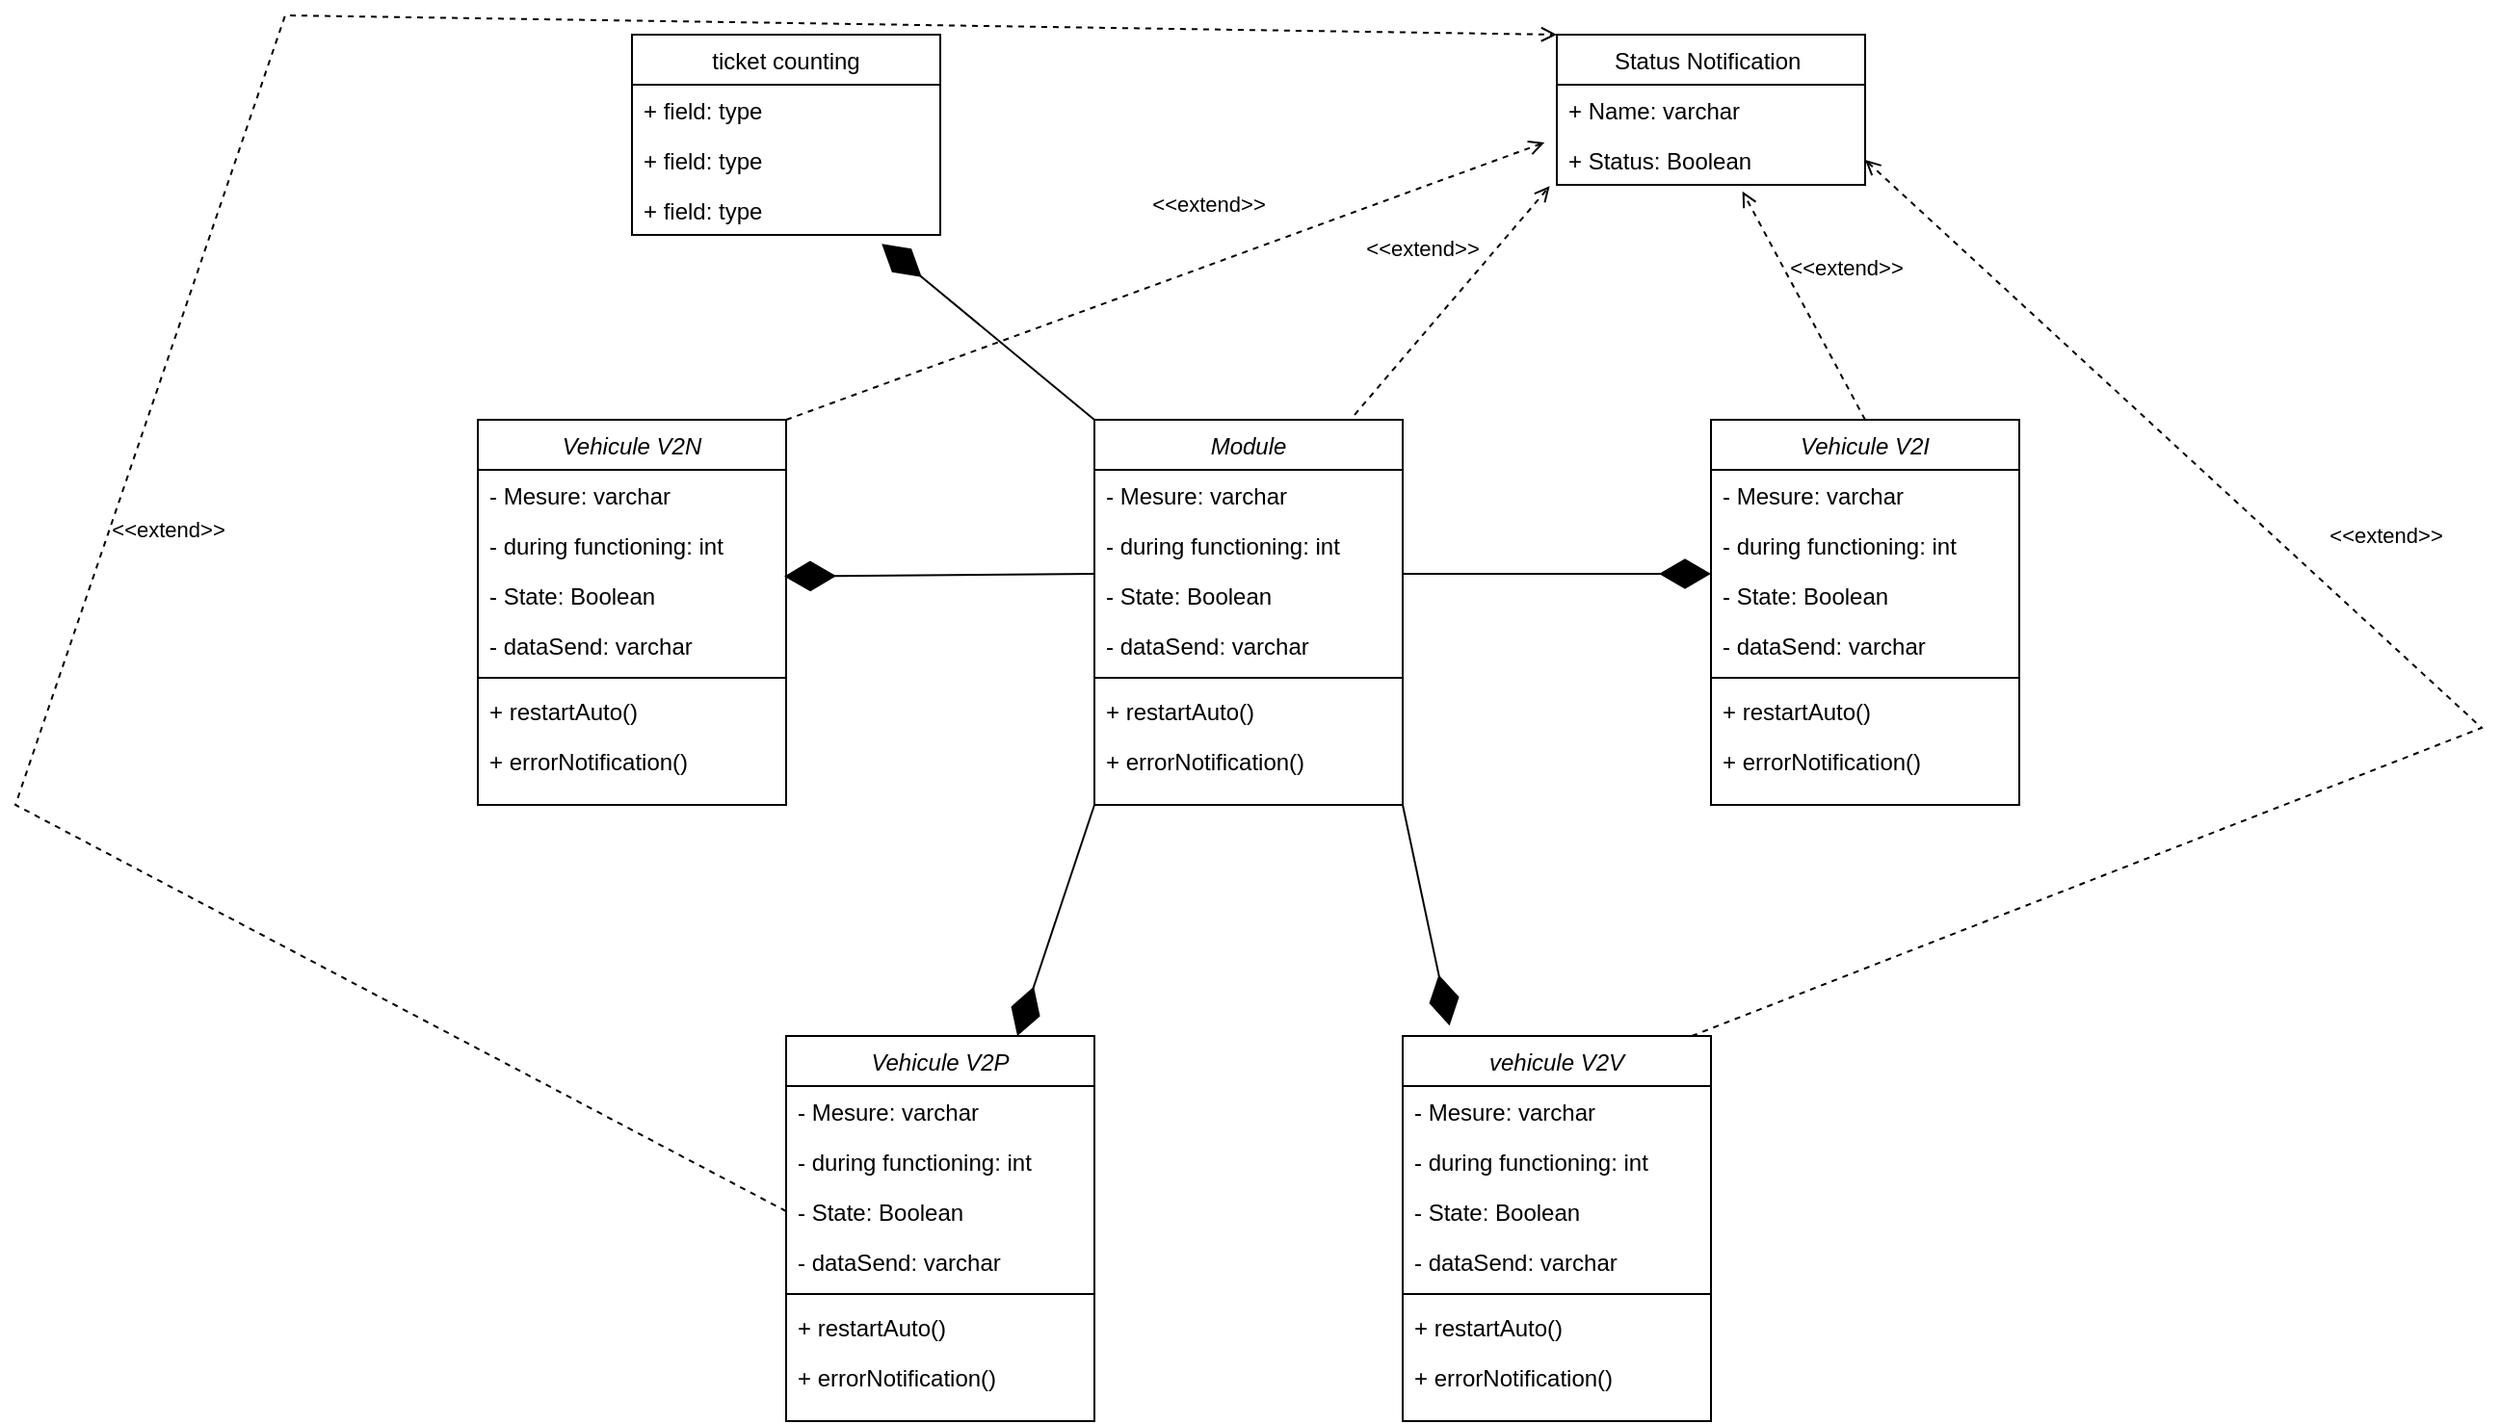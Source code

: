 <mxfile version="16.5.1" type="device"><diagram id="C5RBs43oDa-KdzZeNtuy" name="Page-1"><mxGraphModel dx="1581" dy="804" grid="1" gridSize="10" guides="1" tooltips="1" connect="1" arrows="1" fold="1" page="1" pageScale="2" pageWidth="827" pageHeight="1169" math="0" shadow="0"><root><mxCell id="WIyWlLk6GJQsqaUBKTNV-0"/><mxCell id="WIyWlLk6GJQsqaUBKTNV-1" parent="WIyWlLk6GJQsqaUBKTNV-0"/><mxCell id="zkfFHV4jXpPFQw0GAbJ--17" value="Module" style="swimlane;fontStyle=2;align=center;verticalAlign=top;childLayout=stackLayout;horizontal=1;startSize=26;horizontalStack=0;resizeParent=1;resizeLast=0;collapsible=1;marginBottom=0;rounded=0;shadow=0;strokeWidth=1;" parent="WIyWlLk6GJQsqaUBKTNV-1" vertex="1"><mxGeometry x="680" y="240" width="160" height="200" as="geometry"><mxRectangle x="550" y="140" width="160" height="26" as="alternateBounds"/></mxGeometry></mxCell><mxCell id="zkfFHV4jXpPFQw0GAbJ--18" value="- Mesure: varchar" style="text;align=left;verticalAlign=top;spacingLeft=4;spacingRight=4;overflow=hidden;rotatable=0;points=[[0,0.5],[1,0.5]];portConstraint=eastwest;" parent="zkfFHV4jXpPFQw0GAbJ--17" vertex="1"><mxGeometry y="26" width="160" height="26" as="geometry"/></mxCell><mxCell id="zkfFHV4jXpPFQw0GAbJ--19" value="- during functioning: int" style="text;align=left;verticalAlign=top;spacingLeft=4;spacingRight=4;overflow=hidden;rotatable=0;points=[[0,0.5],[1,0.5]];portConstraint=eastwest;rounded=0;shadow=0;html=0;" parent="zkfFHV4jXpPFQw0GAbJ--17" vertex="1"><mxGeometry y="52" width="160" height="26" as="geometry"/></mxCell><mxCell id="zkfFHV4jXpPFQw0GAbJ--20" value="- State: Boolean" style="text;align=left;verticalAlign=top;spacingLeft=4;spacingRight=4;overflow=hidden;rotatable=0;points=[[0,0.5],[1,0.5]];portConstraint=eastwest;rounded=0;shadow=0;html=0;" parent="zkfFHV4jXpPFQw0GAbJ--17" vertex="1"><mxGeometry y="78" width="160" height="26" as="geometry"/></mxCell><mxCell id="zkfFHV4jXpPFQw0GAbJ--21" value="- dataSend: varchar" style="text;align=left;verticalAlign=top;spacingLeft=4;spacingRight=4;overflow=hidden;rotatable=0;points=[[0,0.5],[1,0.5]];portConstraint=eastwest;rounded=0;shadow=0;html=0;" parent="zkfFHV4jXpPFQw0GAbJ--17" vertex="1"><mxGeometry y="104" width="160" height="26" as="geometry"/></mxCell><mxCell id="zkfFHV4jXpPFQw0GAbJ--23" value="" style="line;html=1;strokeWidth=1;align=left;verticalAlign=middle;spacingTop=-1;spacingLeft=3;spacingRight=3;rotatable=0;labelPosition=right;points=[];portConstraint=eastwest;" parent="zkfFHV4jXpPFQw0GAbJ--17" vertex="1"><mxGeometry y="130" width="160" height="8" as="geometry"/></mxCell><mxCell id="zkfFHV4jXpPFQw0GAbJ--24" value="+ restartAuto()" style="text;align=left;verticalAlign=top;spacingLeft=4;spacingRight=4;overflow=hidden;rotatable=0;points=[[0,0.5],[1,0.5]];portConstraint=eastwest;" parent="zkfFHV4jXpPFQw0GAbJ--17" vertex="1"><mxGeometry y="138" width="160" height="26" as="geometry"/></mxCell><mxCell id="zkfFHV4jXpPFQw0GAbJ--25" value="+ errorNotification()" style="text;align=left;verticalAlign=top;spacingLeft=4;spacingRight=4;overflow=hidden;rotatable=0;points=[[0,0.5],[1,0.5]];portConstraint=eastwest;" parent="zkfFHV4jXpPFQw0GAbJ--17" vertex="1"><mxGeometry y="164" width="160" height="26" as="geometry"/></mxCell><mxCell id="bXIpe-astZsoLPidYqws-22" value="Status Notification " style="swimlane;fontStyle=0;childLayout=stackLayout;horizontal=1;startSize=26;fillColor=none;horizontalStack=0;resizeParent=1;resizeParentMax=0;resizeLast=0;collapsible=1;marginBottom=0;" parent="WIyWlLk6GJQsqaUBKTNV-1" vertex="1"><mxGeometry x="920" y="40" width="160" height="78" as="geometry"/></mxCell><mxCell id="bXIpe-astZsoLPidYqws-23" value="+ Name: varchar" style="text;strokeColor=none;fillColor=none;align=left;verticalAlign=top;spacingLeft=4;spacingRight=4;overflow=hidden;rotatable=0;points=[[0,0.5],[1,0.5]];portConstraint=eastwest;" parent="bXIpe-astZsoLPidYqws-22" vertex="1"><mxGeometry y="26" width="160" height="26" as="geometry"/></mxCell><mxCell id="bXIpe-astZsoLPidYqws-24" value="+ Status: Boolean" style="text;strokeColor=none;fillColor=none;align=left;verticalAlign=top;spacingLeft=4;spacingRight=4;overflow=hidden;rotatable=0;points=[[0,0.5],[1,0.5]];portConstraint=eastwest;" parent="bXIpe-astZsoLPidYqws-22" vertex="1"><mxGeometry y="52" width="160" height="26" as="geometry"/></mxCell><mxCell id="bXIpe-astZsoLPidYqws-50" value="ticket counting" style="swimlane;fontStyle=0;childLayout=stackLayout;horizontal=1;startSize=26;fillColor=none;horizontalStack=0;resizeParent=1;resizeParentMax=0;resizeLast=0;collapsible=1;marginBottom=0;" parent="WIyWlLk6GJQsqaUBKTNV-1" vertex="1"><mxGeometry x="440" y="40" width="160" height="104" as="geometry"/></mxCell><mxCell id="bXIpe-astZsoLPidYqws-51" value="+ field: type" style="text;strokeColor=none;fillColor=none;align=left;verticalAlign=top;spacingLeft=4;spacingRight=4;overflow=hidden;rotatable=0;points=[[0,0.5],[1,0.5]];portConstraint=eastwest;" parent="bXIpe-astZsoLPidYqws-50" vertex="1"><mxGeometry y="26" width="160" height="26" as="geometry"/></mxCell><mxCell id="bXIpe-astZsoLPidYqws-52" value="+ field: type" style="text;strokeColor=none;fillColor=none;align=left;verticalAlign=top;spacingLeft=4;spacingRight=4;overflow=hidden;rotatable=0;points=[[0,0.5],[1,0.5]];portConstraint=eastwest;" parent="bXIpe-astZsoLPidYqws-50" vertex="1"><mxGeometry y="52" width="160" height="26" as="geometry"/></mxCell><mxCell id="bXIpe-astZsoLPidYqws-53" value="+ field: type" style="text;strokeColor=none;fillColor=none;align=left;verticalAlign=top;spacingLeft=4;spacingRight=4;overflow=hidden;rotatable=0;points=[[0,0.5],[1,0.5]];portConstraint=eastwest;" parent="bXIpe-astZsoLPidYqws-50" vertex="1"><mxGeometry y="78" width="160" height="26" as="geometry"/></mxCell><mxCell id="bXIpe-astZsoLPidYqws-61" value="Vehicule V2N" style="swimlane;fontStyle=2;align=center;verticalAlign=top;childLayout=stackLayout;horizontal=1;startSize=26;horizontalStack=0;resizeParent=1;resizeLast=0;collapsible=1;marginBottom=0;rounded=0;shadow=0;strokeWidth=1;" parent="WIyWlLk6GJQsqaUBKTNV-1" vertex="1"><mxGeometry x="360" y="240" width="160" height="200" as="geometry"><mxRectangle x="550" y="140" width="160" height="26" as="alternateBounds"/></mxGeometry></mxCell><mxCell id="bXIpe-astZsoLPidYqws-62" value="- Mesure: varchar" style="text;align=left;verticalAlign=top;spacingLeft=4;spacingRight=4;overflow=hidden;rotatable=0;points=[[0,0.5],[1,0.5]];portConstraint=eastwest;" parent="bXIpe-astZsoLPidYqws-61" vertex="1"><mxGeometry y="26" width="160" height="26" as="geometry"/></mxCell><mxCell id="bXIpe-astZsoLPidYqws-70" value="- during functioning: int" style="text;align=left;verticalAlign=top;spacingLeft=4;spacingRight=4;overflow=hidden;rotatable=0;points=[[0,0.5],[1,0.5]];portConstraint=eastwest;rounded=0;shadow=0;html=0;" parent="bXIpe-astZsoLPidYqws-61" vertex="1"><mxGeometry y="52" width="160" height="26" as="geometry"/></mxCell><mxCell id="bXIpe-astZsoLPidYqws-64" value="- State: Boolean" style="text;align=left;verticalAlign=top;spacingLeft=4;spacingRight=4;overflow=hidden;rotatable=0;points=[[0,0.5],[1,0.5]];portConstraint=eastwest;rounded=0;shadow=0;html=0;" parent="bXIpe-astZsoLPidYqws-61" vertex="1"><mxGeometry y="78" width="160" height="26" as="geometry"/></mxCell><mxCell id="bXIpe-astZsoLPidYqws-65" value="- dataSend: varchar" style="text;align=left;verticalAlign=top;spacingLeft=4;spacingRight=4;overflow=hidden;rotatable=0;points=[[0,0.5],[1,0.5]];portConstraint=eastwest;rounded=0;shadow=0;html=0;" parent="bXIpe-astZsoLPidYqws-61" vertex="1"><mxGeometry y="104" width="160" height="26" as="geometry"/></mxCell><mxCell id="bXIpe-astZsoLPidYqws-66" value="" style="line;html=1;strokeWidth=1;align=left;verticalAlign=middle;spacingTop=-1;spacingLeft=3;spacingRight=3;rotatable=0;labelPosition=right;points=[];portConstraint=eastwest;" parent="bXIpe-astZsoLPidYqws-61" vertex="1"><mxGeometry y="130" width="160" height="8" as="geometry"/></mxCell><mxCell id="bXIpe-astZsoLPidYqws-67" value="+ restartAuto()" style="text;align=left;verticalAlign=top;spacingLeft=4;spacingRight=4;overflow=hidden;rotatable=0;points=[[0,0.5],[1,0.5]];portConstraint=eastwest;" parent="bXIpe-astZsoLPidYqws-61" vertex="1"><mxGeometry y="138" width="160" height="26" as="geometry"/></mxCell><mxCell id="bXIpe-astZsoLPidYqws-68" value="+ errorNotification()" style="text;align=left;verticalAlign=top;spacingLeft=4;spacingRight=4;overflow=hidden;rotatable=0;points=[[0,0.5],[1,0.5]];portConstraint=eastwest;" parent="bXIpe-astZsoLPidYqws-61" vertex="1"><mxGeometry y="164" width="160" height="26" as="geometry"/></mxCell><mxCell id="bXIpe-astZsoLPidYqws-71" value="Vehicule V2I" style="swimlane;fontStyle=2;align=center;verticalAlign=top;childLayout=stackLayout;horizontal=1;startSize=26;horizontalStack=0;resizeParent=1;resizeLast=0;collapsible=1;marginBottom=0;rounded=0;shadow=0;strokeWidth=1;" parent="WIyWlLk6GJQsqaUBKTNV-1" vertex="1"><mxGeometry x="1000" y="240" width="160" height="200" as="geometry"><mxRectangle x="550" y="140" width="160" height="26" as="alternateBounds"/></mxGeometry></mxCell><mxCell id="bXIpe-astZsoLPidYqws-72" value="- Mesure: varchar" style="text;align=left;verticalAlign=top;spacingLeft=4;spacingRight=4;overflow=hidden;rotatable=0;points=[[0,0.5],[1,0.5]];portConstraint=eastwest;" parent="bXIpe-astZsoLPidYqws-71" vertex="1"><mxGeometry y="26" width="160" height="26" as="geometry"/></mxCell><mxCell id="bXIpe-astZsoLPidYqws-73" value="- during functioning: int" style="text;align=left;verticalAlign=top;spacingLeft=4;spacingRight=4;overflow=hidden;rotatable=0;points=[[0,0.5],[1,0.5]];portConstraint=eastwest;rounded=0;shadow=0;html=0;" parent="bXIpe-astZsoLPidYqws-71" vertex="1"><mxGeometry y="52" width="160" height="26" as="geometry"/></mxCell><mxCell id="bXIpe-astZsoLPidYqws-74" value="- State: Boolean" style="text;align=left;verticalAlign=top;spacingLeft=4;spacingRight=4;overflow=hidden;rotatable=0;points=[[0,0.5],[1,0.5]];portConstraint=eastwest;rounded=0;shadow=0;html=0;" parent="bXIpe-astZsoLPidYqws-71" vertex="1"><mxGeometry y="78" width="160" height="26" as="geometry"/></mxCell><mxCell id="bXIpe-astZsoLPidYqws-75" value="- dataSend: varchar" style="text;align=left;verticalAlign=top;spacingLeft=4;spacingRight=4;overflow=hidden;rotatable=0;points=[[0,0.5],[1,0.5]];portConstraint=eastwest;rounded=0;shadow=0;html=0;" parent="bXIpe-astZsoLPidYqws-71" vertex="1"><mxGeometry y="104" width="160" height="26" as="geometry"/></mxCell><mxCell id="bXIpe-astZsoLPidYqws-76" value="" style="line;html=1;strokeWidth=1;align=left;verticalAlign=middle;spacingTop=-1;spacingLeft=3;spacingRight=3;rotatable=0;labelPosition=right;points=[];portConstraint=eastwest;" parent="bXIpe-astZsoLPidYqws-71" vertex="1"><mxGeometry y="130" width="160" height="8" as="geometry"/></mxCell><mxCell id="bXIpe-astZsoLPidYqws-77" value="+ restartAuto()" style="text;align=left;verticalAlign=top;spacingLeft=4;spacingRight=4;overflow=hidden;rotatable=0;points=[[0,0.5],[1,0.5]];portConstraint=eastwest;" parent="bXIpe-astZsoLPidYqws-71" vertex="1"><mxGeometry y="138" width="160" height="26" as="geometry"/></mxCell><mxCell id="bXIpe-astZsoLPidYqws-78" value="+ errorNotification()" style="text;align=left;verticalAlign=top;spacingLeft=4;spacingRight=4;overflow=hidden;rotatable=0;points=[[0,0.5],[1,0.5]];portConstraint=eastwest;" parent="bXIpe-astZsoLPidYqws-71" vertex="1"><mxGeometry y="164" width="160" height="26" as="geometry"/></mxCell><mxCell id="bXIpe-astZsoLPidYqws-81" value="Vehicule V2P" style="swimlane;fontStyle=2;align=center;verticalAlign=top;childLayout=stackLayout;horizontal=1;startSize=26;horizontalStack=0;resizeParent=1;resizeLast=0;collapsible=1;marginBottom=0;rounded=0;shadow=0;strokeWidth=1;" parent="WIyWlLk6GJQsqaUBKTNV-1" vertex="1"><mxGeometry x="520" y="560" width="160" height="200" as="geometry"><mxRectangle x="550" y="140" width="160" height="26" as="alternateBounds"/></mxGeometry></mxCell><mxCell id="bXIpe-astZsoLPidYqws-82" value="- Mesure: varchar" style="text;align=left;verticalAlign=top;spacingLeft=4;spacingRight=4;overflow=hidden;rotatable=0;points=[[0,0.5],[1,0.5]];portConstraint=eastwest;" parent="bXIpe-astZsoLPidYqws-81" vertex="1"><mxGeometry y="26" width="160" height="26" as="geometry"/></mxCell><mxCell id="bXIpe-astZsoLPidYqws-83" value="- during functioning: int" style="text;align=left;verticalAlign=top;spacingLeft=4;spacingRight=4;overflow=hidden;rotatable=0;points=[[0,0.5],[1,0.5]];portConstraint=eastwest;rounded=0;shadow=0;html=0;" parent="bXIpe-astZsoLPidYqws-81" vertex="1"><mxGeometry y="52" width="160" height="26" as="geometry"/></mxCell><mxCell id="bXIpe-astZsoLPidYqws-84" value="- State: Boolean" style="text;align=left;verticalAlign=top;spacingLeft=4;spacingRight=4;overflow=hidden;rotatable=0;points=[[0,0.5],[1,0.5]];portConstraint=eastwest;rounded=0;shadow=0;html=0;" parent="bXIpe-astZsoLPidYqws-81" vertex="1"><mxGeometry y="78" width="160" height="26" as="geometry"/></mxCell><mxCell id="bXIpe-astZsoLPidYqws-85" value="- dataSend: varchar" style="text;align=left;verticalAlign=top;spacingLeft=4;spacingRight=4;overflow=hidden;rotatable=0;points=[[0,0.5],[1,0.5]];portConstraint=eastwest;rounded=0;shadow=0;html=0;" parent="bXIpe-astZsoLPidYqws-81" vertex="1"><mxGeometry y="104" width="160" height="26" as="geometry"/></mxCell><mxCell id="bXIpe-astZsoLPidYqws-86" value="" style="line;html=1;strokeWidth=1;align=left;verticalAlign=middle;spacingTop=-1;spacingLeft=3;spacingRight=3;rotatable=0;labelPosition=right;points=[];portConstraint=eastwest;" parent="bXIpe-astZsoLPidYqws-81" vertex="1"><mxGeometry y="130" width="160" height="8" as="geometry"/></mxCell><mxCell id="bXIpe-astZsoLPidYqws-87" value="+ restartAuto()" style="text;align=left;verticalAlign=top;spacingLeft=4;spacingRight=4;overflow=hidden;rotatable=0;points=[[0,0.5],[1,0.5]];portConstraint=eastwest;" parent="bXIpe-astZsoLPidYqws-81" vertex="1"><mxGeometry y="138" width="160" height="26" as="geometry"/></mxCell><mxCell id="bXIpe-astZsoLPidYqws-88" value="+ errorNotification()" style="text;align=left;verticalAlign=top;spacingLeft=4;spacingRight=4;overflow=hidden;rotatable=0;points=[[0,0.5],[1,0.5]];portConstraint=eastwest;" parent="bXIpe-astZsoLPidYqws-81" vertex="1"><mxGeometry y="164" width="160" height="26" as="geometry"/></mxCell><mxCell id="bXIpe-astZsoLPidYqws-90" value="vehicule V2V" style="swimlane;fontStyle=2;align=center;verticalAlign=top;childLayout=stackLayout;horizontal=1;startSize=26;horizontalStack=0;resizeParent=1;resizeLast=0;collapsible=1;marginBottom=0;rounded=0;shadow=0;strokeWidth=1;" parent="WIyWlLk6GJQsqaUBKTNV-1" vertex="1"><mxGeometry x="840" y="560" width="160" height="200" as="geometry"><mxRectangle x="550" y="140" width="160" height="26" as="alternateBounds"/></mxGeometry></mxCell><mxCell id="bXIpe-astZsoLPidYqws-91" value="- Mesure: varchar" style="text;align=left;verticalAlign=top;spacingLeft=4;spacingRight=4;overflow=hidden;rotatable=0;points=[[0,0.5],[1,0.5]];portConstraint=eastwest;" parent="bXIpe-astZsoLPidYqws-90" vertex="1"><mxGeometry y="26" width="160" height="26" as="geometry"/></mxCell><mxCell id="bXIpe-astZsoLPidYqws-92" value="- during functioning: int" style="text;align=left;verticalAlign=top;spacingLeft=4;spacingRight=4;overflow=hidden;rotatable=0;points=[[0,0.5],[1,0.5]];portConstraint=eastwest;rounded=0;shadow=0;html=0;" parent="bXIpe-astZsoLPidYqws-90" vertex="1"><mxGeometry y="52" width="160" height="26" as="geometry"/></mxCell><mxCell id="bXIpe-astZsoLPidYqws-93" value="- State: Boolean" style="text;align=left;verticalAlign=top;spacingLeft=4;spacingRight=4;overflow=hidden;rotatable=0;points=[[0,0.5],[1,0.5]];portConstraint=eastwest;rounded=0;shadow=0;html=0;" parent="bXIpe-astZsoLPidYqws-90" vertex="1"><mxGeometry y="78" width="160" height="26" as="geometry"/></mxCell><mxCell id="bXIpe-astZsoLPidYqws-94" value="- dataSend: varchar" style="text;align=left;verticalAlign=top;spacingLeft=4;spacingRight=4;overflow=hidden;rotatable=0;points=[[0,0.5],[1,0.5]];portConstraint=eastwest;rounded=0;shadow=0;html=0;" parent="bXIpe-astZsoLPidYqws-90" vertex="1"><mxGeometry y="104" width="160" height="26" as="geometry"/></mxCell><mxCell id="bXIpe-astZsoLPidYqws-95" value="" style="line;html=1;strokeWidth=1;align=left;verticalAlign=middle;spacingTop=-1;spacingLeft=3;spacingRight=3;rotatable=0;labelPosition=right;points=[];portConstraint=eastwest;" parent="bXIpe-astZsoLPidYqws-90" vertex="1"><mxGeometry y="130" width="160" height="8" as="geometry"/></mxCell><mxCell id="bXIpe-astZsoLPidYqws-96" value="+ restartAuto()" style="text;align=left;verticalAlign=top;spacingLeft=4;spacingRight=4;overflow=hidden;rotatable=0;points=[[0,0.5],[1,0.5]];portConstraint=eastwest;" parent="bXIpe-astZsoLPidYqws-90" vertex="1"><mxGeometry y="138" width="160" height="26" as="geometry"/></mxCell><mxCell id="bXIpe-astZsoLPidYqws-97" value="+ errorNotification()" style="text;align=left;verticalAlign=top;spacingLeft=4;spacingRight=4;overflow=hidden;rotatable=0;points=[[0,0.5],[1,0.5]];portConstraint=eastwest;" parent="bXIpe-astZsoLPidYqws-90" vertex="1"><mxGeometry y="164" width="160" height="26" as="geometry"/></mxCell><mxCell id="T0gYqPz0o3ap0G2mH0qH-0" value="" style="endArrow=diamondThin;endFill=1;endSize=24;html=1;rounded=0;" edge="1" parent="WIyWlLk6GJQsqaUBKTNV-1"><mxGeometry width="160" relative="1" as="geometry"><mxPoint x="840" y="320" as="sourcePoint"/><mxPoint x="1000" y="320" as="targetPoint"/></mxGeometry></mxCell><mxCell id="T0gYqPz0o3ap0G2mH0qH-1" value="" style="endArrow=diamondThin;endFill=1;endSize=24;html=1;rounded=0;entryX=0.152;entryY=-0.027;entryDx=0;entryDy=0;entryPerimeter=0;" edge="1" parent="WIyWlLk6GJQsqaUBKTNV-1" target="bXIpe-astZsoLPidYqws-90"><mxGeometry width="160" relative="1" as="geometry"><mxPoint x="840" y="440" as="sourcePoint"/><mxPoint x="990" y="440" as="targetPoint"/></mxGeometry></mxCell><mxCell id="T0gYqPz0o3ap0G2mH0qH-2" value="" style="endArrow=diamondThin;endFill=1;endSize=24;html=1;rounded=0;exitX=0;exitY=0.077;exitDx=0;exitDy=0;exitPerimeter=0;entryX=0.994;entryY=0.128;entryDx=0;entryDy=0;entryPerimeter=0;" edge="1" parent="WIyWlLk6GJQsqaUBKTNV-1" source="zkfFHV4jXpPFQw0GAbJ--20" target="bXIpe-astZsoLPidYqws-64"><mxGeometry width="160" relative="1" as="geometry"><mxPoint x="530" y="470" as="sourcePoint"/><mxPoint x="690" y="470" as="targetPoint"/><Array as="points"/></mxGeometry></mxCell><mxCell id="T0gYqPz0o3ap0G2mH0qH-3" value="" style="endArrow=diamondThin;endFill=1;endSize=24;html=1;rounded=0;entryX=0.75;entryY=0;entryDx=0;entryDy=0;" edge="1" parent="WIyWlLk6GJQsqaUBKTNV-1" target="bXIpe-astZsoLPidYqws-81"><mxGeometry width="160" relative="1" as="geometry"><mxPoint x="680" y="440" as="sourcePoint"/><mxPoint x="690" y="560" as="targetPoint"/></mxGeometry></mxCell><mxCell id="T0gYqPz0o3ap0G2mH0qH-4" value="&amp;lt;&amp;lt;extend&amp;gt;&amp;gt;" style="html=1;verticalAlign=bottom;labelBackgroundColor=none;endArrow=open;endFill=0;dashed=1;rounded=0;exitX=0.844;exitY=-0.013;exitDx=0;exitDy=0;exitPerimeter=0;entryX=-0.023;entryY=1.026;entryDx=0;entryDy=0;entryPerimeter=0;" edge="1" parent="WIyWlLk6GJQsqaUBKTNV-1" source="zkfFHV4jXpPFQw0GAbJ--17" target="bXIpe-astZsoLPidYqws-24"><mxGeometry x="0.045" y="24" width="160" relative="1" as="geometry"><mxPoint x="810" y="220" as="sourcePoint"/><mxPoint x="970" y="220" as="targetPoint"/><mxPoint as="offset"/></mxGeometry></mxCell><mxCell id="T0gYqPz0o3ap0G2mH0qH-5" value="&amp;lt;&amp;lt;extend&amp;gt;&amp;gt;" style="html=1;verticalAlign=bottom;labelBackgroundColor=none;endArrow=open;endFill=0;dashed=1;rounded=0;entryX=-0.04;entryY=1.154;entryDx=0;entryDy=0;entryPerimeter=0;" edge="1" parent="WIyWlLk6GJQsqaUBKTNV-1" target="bXIpe-astZsoLPidYqws-23"><mxGeometry x="0.151" y="22" width="160" relative="1" as="geometry"><mxPoint x="520" y="240" as="sourcePoint"/><mxPoint x="670" y="240" as="targetPoint"/><mxPoint as="offset"/></mxGeometry></mxCell><mxCell id="T0gYqPz0o3ap0G2mH0qH-6" value="&amp;lt;&amp;lt;extend&amp;gt;&amp;gt;" style="html=1;verticalAlign=bottom;labelBackgroundColor=none;endArrow=open;endFill=0;dashed=1;rounded=0;entryX=1;entryY=0.5;entryDx=0;entryDy=0;" edge="1" parent="WIyWlLk6GJQsqaUBKTNV-1" target="bXIpe-astZsoLPidYqws-24"><mxGeometry x="0.229" y="-32" width="160" relative="1" as="geometry"><mxPoint x="990" y="560" as="sourcePoint"/><mxPoint x="1120" y="130" as="targetPoint"/><Array as="points"><mxPoint x="1400" y="400"/></Array><mxPoint y="-1" as="offset"/></mxGeometry></mxCell><mxCell id="T0gYqPz0o3ap0G2mH0qH-7" value="&amp;lt;&amp;lt;extend&amp;gt;&amp;gt;" style="html=1;verticalAlign=bottom;labelBackgroundColor=none;endArrow=open;endFill=0;dashed=1;rounded=0;entryX=0.602;entryY=1.128;entryDx=0;entryDy=0;entryPerimeter=0;exitX=0.5;exitY=0;exitDx=0;exitDy=0;" edge="1" parent="WIyWlLk6GJQsqaUBKTNV-1" source="bXIpe-astZsoLPidYqws-71" target="bXIpe-astZsoLPidYqws-24"><mxGeometry x="-0.014" y="-24" width="160" relative="1" as="geometry"><mxPoint x="1080" y="230" as="sourcePoint"/><mxPoint x="1060" y="190" as="targetPoint"/><mxPoint as="offset"/></mxGeometry></mxCell><mxCell id="T0gYqPz0o3ap0G2mH0qH-8" value="&amp;lt;&amp;lt;extend&amp;gt;&amp;gt;" style="html=1;verticalAlign=bottom;labelBackgroundColor=none;endArrow=open;endFill=0;dashed=1;rounded=0;exitX=0;exitY=0.5;exitDx=0;exitDy=0;" edge="1" parent="WIyWlLk6GJQsqaUBKTNV-1" source="bXIpe-astZsoLPidYqws-84"><mxGeometry x="-0.218" y="-31" width="160" relative="1" as="geometry"><mxPoint x="270" y="610" as="sourcePoint"/><mxPoint x="920" y="40" as="targetPoint"/><Array as="points"><mxPoint x="120" y="440"/><mxPoint x="260" y="30"/></Array><mxPoint as="offset"/></mxGeometry></mxCell><mxCell id="T0gYqPz0o3ap0G2mH0qH-9" value="" style="endArrow=diamondThin;endFill=1;endSize=24;html=1;rounded=0;entryX=0.81;entryY=1.179;entryDx=0;entryDy=0;entryPerimeter=0;exitX=0;exitY=0;exitDx=0;exitDy=0;" edge="1" parent="WIyWlLk6GJQsqaUBKTNV-1" source="zkfFHV4jXpPFQw0GAbJ--17" target="bXIpe-astZsoLPidYqws-53"><mxGeometry width="160" relative="1" as="geometry"><mxPoint x="680" y="230" as="sourcePoint"/><mxPoint x="840" y="230" as="targetPoint"/></mxGeometry></mxCell></root></mxGraphModel></diagram></mxfile>